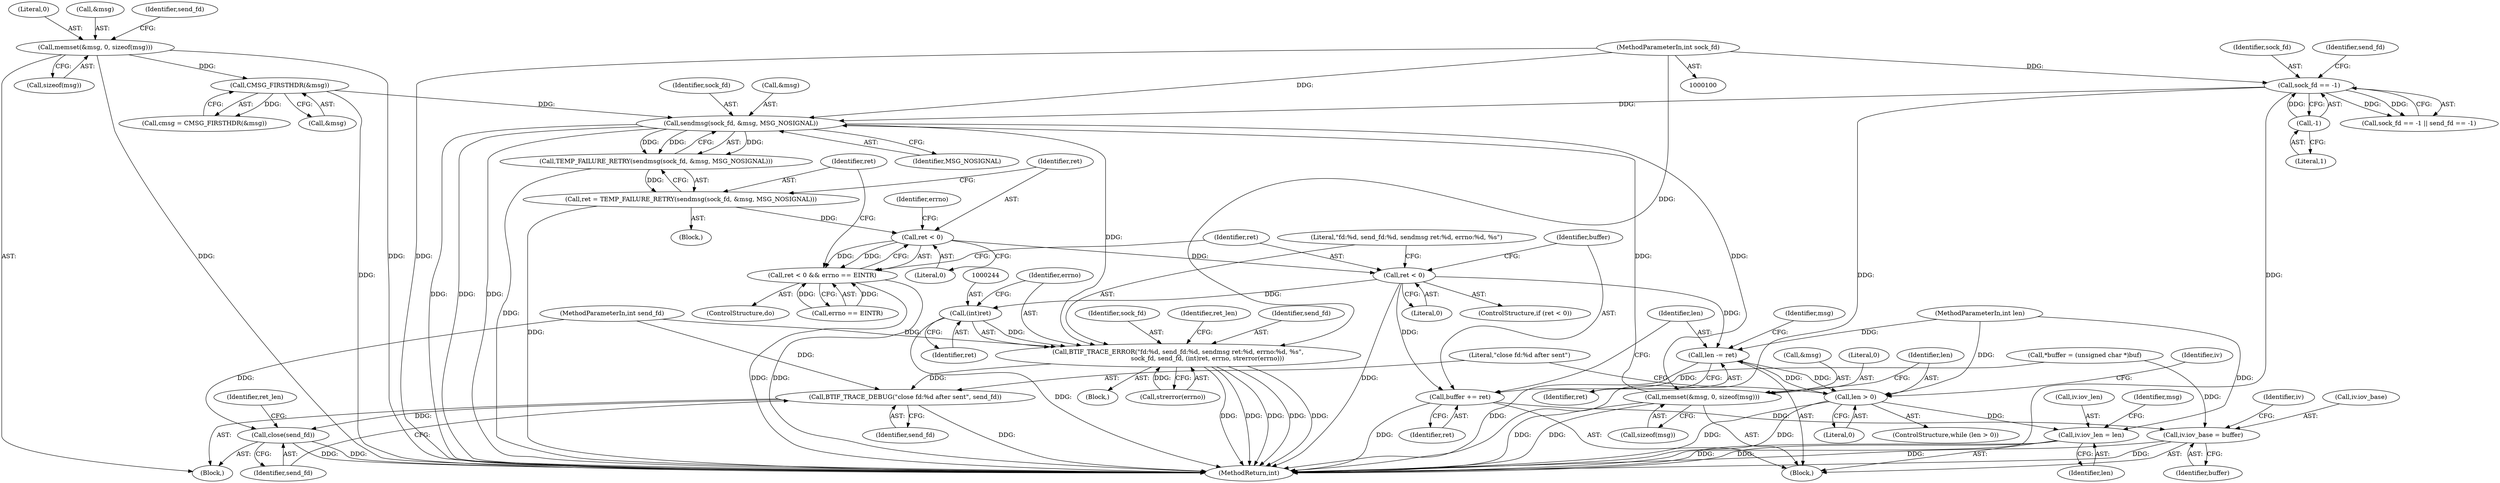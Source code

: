 digraph "0_Android_472271b153c5dc53c28beac55480a8d8434b2d5c_47@API" {
"1000222" [label="(Call,sendmsg(sock_fd, &msg, MSG_NOSIGNAL))"];
"1000129" [label="(Call,sock_fd == -1)"];
"1000101" [label="(MethodParameterIn,int sock_fd)"];
"1000131" [label="(Call,-1)"];
"1000153" [label="(Call,CMSG_FIRSTHDR(&msg))"];
"1000114" [label="(Call,memset(&msg, 0, sizeof(msg)))"];
"1000260" [label="(Call,memset(&msg, 0, sizeof(msg)))"];
"1000222" [label="(Call,sendmsg(sock_fd, &msg, MSG_NOSIGNAL))"];
"1000221" [label="(Call,TEMP_FAILURE_RETRY(sendmsg(sock_fd, &msg, MSG_NOSIGNAL)))"];
"1000219" [label="(Call,ret = TEMP_FAILURE_RETRY(sendmsg(sock_fd, &msg, MSG_NOSIGNAL)))"];
"1000228" [label="(Call,ret < 0)"];
"1000227" [label="(Call,ret < 0 && errno == EINTR)"];
"1000235" [label="(Call,ret < 0)"];
"1000243" [label="(Call,(int)ret)"];
"1000239" [label="(Call,BTIF_TRACE_ERROR(\"fd:%d, send_fd:%d, sendmsg ret:%d, errno:%d, %s\",\n                              sock_fd, send_fd, (int)ret, errno, strerror(errno)))"];
"1000266" [label="(Call,BTIF_TRACE_DEBUG(\"close fd:%d after sent\", send_fd))"];
"1000269" [label="(Call,close(send_fd))"];
"1000254" [label="(Call,buffer += ret)"];
"1000196" [label="(Call,iv.iov_base = buffer)"];
"1000257" [label="(Call,len -= ret)"];
"1000185" [label="(Call,len > 0)"];
"1000201" [label="(Call,iv.iov_len = len)"];
"1000246" [label="(Identifier,errno)"];
"1000226" [label="(Identifier,MSG_NOSIGNAL)"];
"1000154" [label="(Call,&msg)"];
"1000259" [label="(Identifier,ret)"];
"1000101" [label="(MethodParameterIn,int sock_fd)"];
"1000228" [label="(Call,ret < 0)"];
"1000272" [label="(Identifier,ret_len)"];
"1000117" [label="(Literal,0)"];
"1000205" [label="(Identifier,len)"];
"1000237" [label="(Literal,0)"];
"1000105" [label="(Block,)"];
"1000268" [label="(Identifier,send_fd)"];
"1000200" [label="(Identifier,buffer)"];
"1000153" [label="(Call,CMSG_FIRSTHDR(&msg))"];
"1000235" [label="(Call,ret < 0)"];
"1000103" [label="(MethodParameterIn,int len)"];
"1000115" [label="(Call,&msg)"];
"1000242" [label="(Identifier,send_fd)"];
"1000273" [label="(MethodReturn,int)"];
"1000227" [label="(Call,ret < 0 && errno == EINTR)"];
"1000118" [label="(Call,sizeof(msg))"];
"1000186" [label="(Identifier,len)"];
"1000261" [label="(Call,&msg)"];
"1000267" [label="(Literal,\"close fd:%d after sent\")"];
"1000203" [label="(Identifier,iv)"];
"1000129" [label="(Call,sock_fd == -1)"];
"1000266" [label="(Call,BTIF_TRACE_DEBUG(\"close fd:%d after sent\", send_fd))"];
"1000270" [label="(Identifier,send_fd)"];
"1000258" [label="(Identifier,len)"];
"1000223" [label="(Identifier,sock_fd)"];
"1000151" [label="(Call,cmsg = CMSG_FIRSTHDR(&msg))"];
"1000192" [label="(Identifier,iv)"];
"1000254" [label="(Call,buffer += ret)"];
"1000239" [label="(Call,BTIF_TRACE_ERROR(\"fd:%d, send_fd:%d, sendmsg ret:%d, errno:%d, %s\",\n                              sock_fd, send_fd, (int)ret, errno, strerror(errno)))"];
"1000219" [label="(Call,ret = TEMP_FAILURE_RETRY(sendmsg(sock_fd, &msg, MSG_NOSIGNAL)))"];
"1000257" [label="(Call,len -= ret)"];
"1000232" [label="(Identifier,errno)"];
"1000240" [label="(Literal,\"fd:%d, send_fd:%d, sendmsg ret:%d, errno:%d, %s\")"];
"1000185" [label="(Call,len > 0)"];
"1000131" [label="(Call,-1)"];
"1000222" [label="(Call,sendmsg(sock_fd, &msg, MSG_NOSIGNAL))"];
"1000260" [label="(Call,memset(&msg, 0, sizeof(msg)))"];
"1000229" [label="(Identifier,ret)"];
"1000221" [label="(Call,TEMP_FAILURE_RETRY(sendmsg(sock_fd, &msg, MSG_NOSIGNAL)))"];
"1000134" [label="(Identifier,send_fd)"];
"1000230" [label="(Literal,0)"];
"1000197" [label="(Call,iv.iov_base)"];
"1000202" [label="(Call,iv.iov_len)"];
"1000220" [label="(Identifier,ret)"];
"1000184" [label="(ControlStructure,while (len > 0))"];
"1000104" [label="(MethodParameterIn,int send_fd)"];
"1000128" [label="(Call,sock_fd == -1 || send_fd == -1)"];
"1000187" [label="(Literal,0)"];
"1000238" [label="(Block,)"];
"1000196" [label="(Call,iv.iov_base = buffer)"];
"1000263" [label="(Literal,0)"];
"1000132" [label="(Literal,1)"];
"1000231" [label="(Call,errno == EINTR)"];
"1000241" [label="(Identifier,sock_fd)"];
"1000201" [label="(Call,iv.iov_len = len)"];
"1000236" [label="(Identifier,ret)"];
"1000247" [label="(Call,strerror(errno))"];
"1000217" [label="(ControlStructure,do)"];
"1000234" [label="(ControlStructure,if (ret < 0))"];
"1000269" [label="(Call,close(send_fd))"];
"1000114" [label="(Call,memset(&msg, 0, sizeof(msg)))"];
"1000224" [label="(Call,&msg)"];
"1000264" [label="(Call,sizeof(msg))"];
"1000255" [label="(Identifier,buffer)"];
"1000188" [label="(Block,)"];
"1000130" [label="(Identifier,sock_fd)"];
"1000256" [label="(Identifier,ret)"];
"1000250" [label="(Identifier,ret_len)"];
"1000245" [label="(Identifier,ret)"];
"1000243" [label="(Call,(int)ret)"];
"1000208" [label="(Identifier,msg)"];
"1000218" [label="(Block,)"];
"1000109" [label="(Call,*buffer = (unsigned char *)buf)"];
"1000262" [label="(Identifier,msg)"];
"1000124" [label="(Identifier,send_fd)"];
"1000222" -> "1000221"  [label="AST: "];
"1000222" -> "1000226"  [label="CFG: "];
"1000223" -> "1000222"  [label="AST: "];
"1000224" -> "1000222"  [label="AST: "];
"1000226" -> "1000222"  [label="AST: "];
"1000221" -> "1000222"  [label="CFG: "];
"1000222" -> "1000273"  [label="DDG: "];
"1000222" -> "1000273"  [label="DDG: "];
"1000222" -> "1000273"  [label="DDG: "];
"1000222" -> "1000221"  [label="DDG: "];
"1000222" -> "1000221"  [label="DDG: "];
"1000222" -> "1000221"  [label="DDG: "];
"1000129" -> "1000222"  [label="DDG: "];
"1000101" -> "1000222"  [label="DDG: "];
"1000153" -> "1000222"  [label="DDG: "];
"1000260" -> "1000222"  [label="DDG: "];
"1000222" -> "1000239"  [label="DDG: "];
"1000222" -> "1000260"  [label="DDG: "];
"1000129" -> "1000128"  [label="AST: "];
"1000129" -> "1000131"  [label="CFG: "];
"1000130" -> "1000129"  [label="AST: "];
"1000131" -> "1000129"  [label="AST: "];
"1000134" -> "1000129"  [label="CFG: "];
"1000128" -> "1000129"  [label="CFG: "];
"1000129" -> "1000273"  [label="DDG: "];
"1000129" -> "1000273"  [label="DDG: "];
"1000129" -> "1000128"  [label="DDG: "];
"1000129" -> "1000128"  [label="DDG: "];
"1000101" -> "1000129"  [label="DDG: "];
"1000131" -> "1000129"  [label="DDG: "];
"1000101" -> "1000100"  [label="AST: "];
"1000101" -> "1000273"  [label="DDG: "];
"1000101" -> "1000239"  [label="DDG: "];
"1000131" -> "1000132"  [label="CFG: "];
"1000132" -> "1000131"  [label="AST: "];
"1000153" -> "1000151"  [label="AST: "];
"1000153" -> "1000154"  [label="CFG: "];
"1000154" -> "1000153"  [label="AST: "];
"1000151" -> "1000153"  [label="CFG: "];
"1000153" -> "1000273"  [label="DDG: "];
"1000153" -> "1000151"  [label="DDG: "];
"1000114" -> "1000153"  [label="DDG: "];
"1000114" -> "1000105"  [label="AST: "];
"1000114" -> "1000118"  [label="CFG: "];
"1000115" -> "1000114"  [label="AST: "];
"1000117" -> "1000114"  [label="AST: "];
"1000118" -> "1000114"  [label="AST: "];
"1000124" -> "1000114"  [label="CFG: "];
"1000114" -> "1000273"  [label="DDG: "];
"1000114" -> "1000273"  [label="DDG: "];
"1000260" -> "1000188"  [label="AST: "];
"1000260" -> "1000264"  [label="CFG: "];
"1000261" -> "1000260"  [label="AST: "];
"1000263" -> "1000260"  [label="AST: "];
"1000264" -> "1000260"  [label="AST: "];
"1000186" -> "1000260"  [label="CFG: "];
"1000260" -> "1000273"  [label="DDG: "];
"1000260" -> "1000273"  [label="DDG: "];
"1000221" -> "1000219"  [label="AST: "];
"1000219" -> "1000221"  [label="CFG: "];
"1000221" -> "1000273"  [label="DDG: "];
"1000221" -> "1000219"  [label="DDG: "];
"1000219" -> "1000218"  [label="AST: "];
"1000220" -> "1000219"  [label="AST: "];
"1000229" -> "1000219"  [label="CFG: "];
"1000219" -> "1000273"  [label="DDG: "];
"1000219" -> "1000228"  [label="DDG: "];
"1000228" -> "1000227"  [label="AST: "];
"1000228" -> "1000230"  [label="CFG: "];
"1000229" -> "1000228"  [label="AST: "];
"1000230" -> "1000228"  [label="AST: "];
"1000232" -> "1000228"  [label="CFG: "];
"1000227" -> "1000228"  [label="CFG: "];
"1000228" -> "1000227"  [label="DDG: "];
"1000228" -> "1000227"  [label="DDG: "];
"1000228" -> "1000235"  [label="DDG: "];
"1000227" -> "1000217"  [label="AST: "];
"1000227" -> "1000231"  [label="CFG: "];
"1000231" -> "1000227"  [label="AST: "];
"1000220" -> "1000227"  [label="CFG: "];
"1000236" -> "1000227"  [label="CFG: "];
"1000227" -> "1000273"  [label="DDG: "];
"1000227" -> "1000273"  [label="DDG: "];
"1000231" -> "1000227"  [label="DDG: "];
"1000231" -> "1000227"  [label="DDG: "];
"1000235" -> "1000234"  [label="AST: "];
"1000235" -> "1000237"  [label="CFG: "];
"1000236" -> "1000235"  [label="AST: "];
"1000237" -> "1000235"  [label="AST: "];
"1000240" -> "1000235"  [label="CFG: "];
"1000255" -> "1000235"  [label="CFG: "];
"1000235" -> "1000273"  [label="DDG: "];
"1000235" -> "1000243"  [label="DDG: "];
"1000235" -> "1000254"  [label="DDG: "];
"1000235" -> "1000257"  [label="DDG: "];
"1000243" -> "1000239"  [label="AST: "];
"1000243" -> "1000245"  [label="CFG: "];
"1000244" -> "1000243"  [label="AST: "];
"1000245" -> "1000243"  [label="AST: "];
"1000246" -> "1000243"  [label="CFG: "];
"1000243" -> "1000273"  [label="DDG: "];
"1000243" -> "1000239"  [label="DDG: "];
"1000239" -> "1000238"  [label="AST: "];
"1000239" -> "1000247"  [label="CFG: "];
"1000240" -> "1000239"  [label="AST: "];
"1000241" -> "1000239"  [label="AST: "];
"1000242" -> "1000239"  [label="AST: "];
"1000246" -> "1000239"  [label="AST: "];
"1000247" -> "1000239"  [label="AST: "];
"1000250" -> "1000239"  [label="CFG: "];
"1000239" -> "1000273"  [label="DDG: "];
"1000239" -> "1000273"  [label="DDG: "];
"1000239" -> "1000273"  [label="DDG: "];
"1000239" -> "1000273"  [label="DDG: "];
"1000239" -> "1000273"  [label="DDG: "];
"1000104" -> "1000239"  [label="DDG: "];
"1000247" -> "1000239"  [label="DDG: "];
"1000239" -> "1000266"  [label="DDG: "];
"1000266" -> "1000105"  [label="AST: "];
"1000266" -> "1000268"  [label="CFG: "];
"1000267" -> "1000266"  [label="AST: "];
"1000268" -> "1000266"  [label="AST: "];
"1000270" -> "1000266"  [label="CFG: "];
"1000266" -> "1000273"  [label="DDG: "];
"1000104" -> "1000266"  [label="DDG: "];
"1000266" -> "1000269"  [label="DDG: "];
"1000269" -> "1000105"  [label="AST: "];
"1000269" -> "1000270"  [label="CFG: "];
"1000270" -> "1000269"  [label="AST: "];
"1000272" -> "1000269"  [label="CFG: "];
"1000269" -> "1000273"  [label="DDG: "];
"1000269" -> "1000273"  [label="DDG: "];
"1000104" -> "1000269"  [label="DDG: "];
"1000254" -> "1000188"  [label="AST: "];
"1000254" -> "1000256"  [label="CFG: "];
"1000255" -> "1000254"  [label="AST: "];
"1000256" -> "1000254"  [label="AST: "];
"1000258" -> "1000254"  [label="CFG: "];
"1000254" -> "1000273"  [label="DDG: "];
"1000254" -> "1000196"  [label="DDG: "];
"1000109" -> "1000254"  [label="DDG: "];
"1000196" -> "1000188"  [label="AST: "];
"1000196" -> "1000200"  [label="CFG: "];
"1000197" -> "1000196"  [label="AST: "];
"1000200" -> "1000196"  [label="AST: "];
"1000203" -> "1000196"  [label="CFG: "];
"1000196" -> "1000273"  [label="DDG: "];
"1000196" -> "1000273"  [label="DDG: "];
"1000109" -> "1000196"  [label="DDG: "];
"1000257" -> "1000188"  [label="AST: "];
"1000257" -> "1000259"  [label="CFG: "];
"1000258" -> "1000257"  [label="AST: "];
"1000259" -> "1000257"  [label="AST: "];
"1000262" -> "1000257"  [label="CFG: "];
"1000257" -> "1000273"  [label="DDG: "];
"1000257" -> "1000185"  [label="DDG: "];
"1000103" -> "1000257"  [label="DDG: "];
"1000185" -> "1000257"  [label="DDG: "];
"1000185" -> "1000184"  [label="AST: "];
"1000185" -> "1000187"  [label="CFG: "];
"1000186" -> "1000185"  [label="AST: "];
"1000187" -> "1000185"  [label="AST: "];
"1000192" -> "1000185"  [label="CFG: "];
"1000267" -> "1000185"  [label="CFG: "];
"1000185" -> "1000273"  [label="DDG: "];
"1000185" -> "1000273"  [label="DDG: "];
"1000103" -> "1000185"  [label="DDG: "];
"1000185" -> "1000201"  [label="DDG: "];
"1000201" -> "1000188"  [label="AST: "];
"1000201" -> "1000205"  [label="CFG: "];
"1000202" -> "1000201"  [label="AST: "];
"1000205" -> "1000201"  [label="AST: "];
"1000208" -> "1000201"  [label="CFG: "];
"1000201" -> "1000273"  [label="DDG: "];
"1000201" -> "1000273"  [label="DDG: "];
"1000103" -> "1000201"  [label="DDG: "];
}
